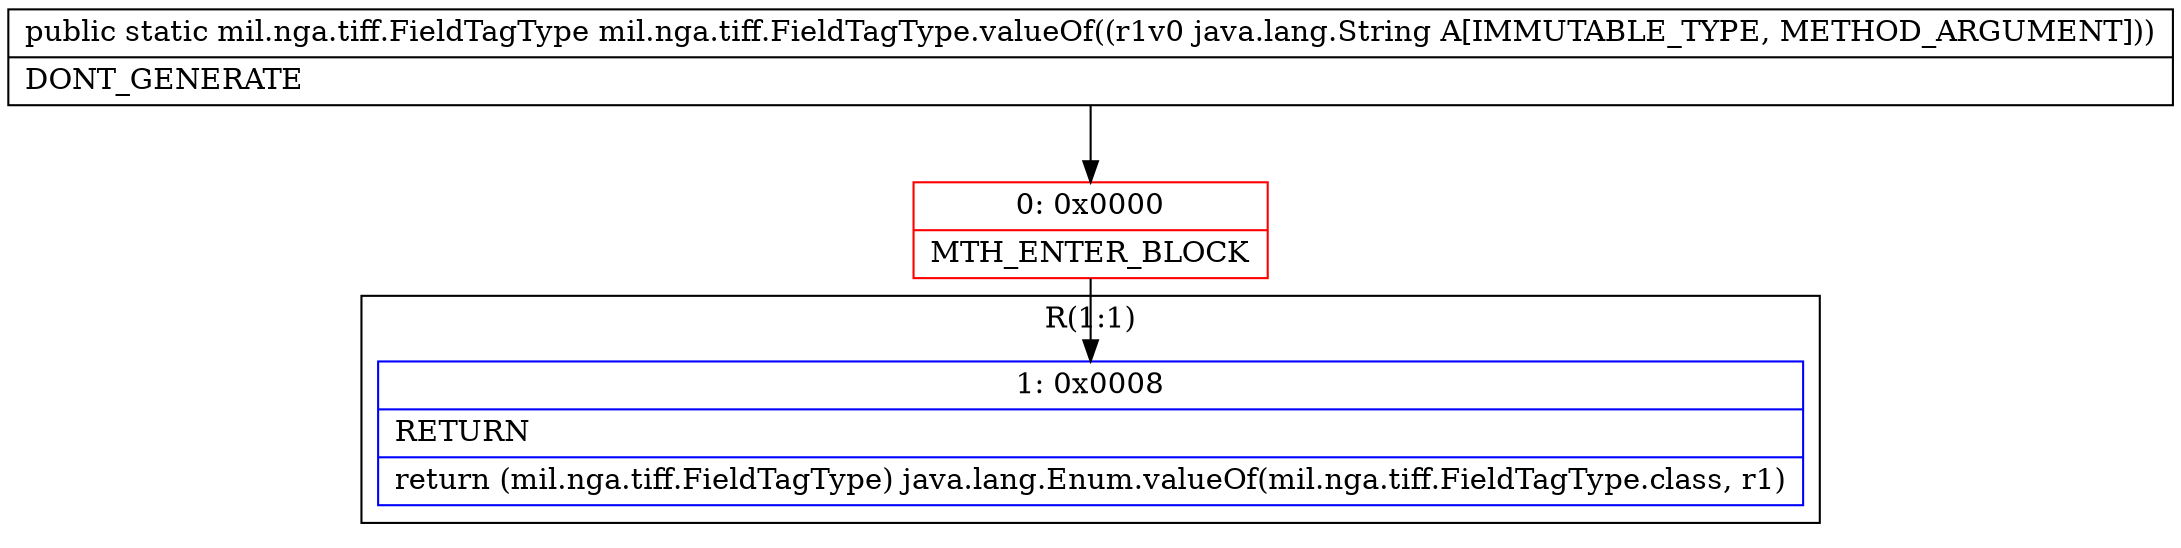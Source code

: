 digraph "CFG formil.nga.tiff.FieldTagType.valueOf(Ljava\/lang\/String;)Lmil\/nga\/tiff\/FieldTagType;" {
subgraph cluster_Region_1250270970 {
label = "R(1:1)";
node [shape=record,color=blue];
Node_1 [shape=record,label="{1\:\ 0x0008|RETURN\l|return (mil.nga.tiff.FieldTagType) java.lang.Enum.valueOf(mil.nga.tiff.FieldTagType.class, r1)\l}"];
}
Node_0 [shape=record,color=red,label="{0\:\ 0x0000|MTH_ENTER_BLOCK\l}"];
MethodNode[shape=record,label="{public static mil.nga.tiff.FieldTagType mil.nga.tiff.FieldTagType.valueOf((r1v0 java.lang.String A[IMMUTABLE_TYPE, METHOD_ARGUMENT]))  | DONT_GENERATE\l}"];
MethodNode -> Node_0;
Node_0 -> Node_1;
}

